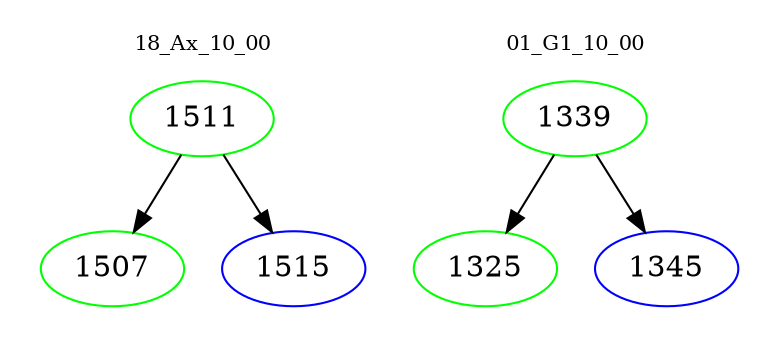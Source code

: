 digraph{
subgraph cluster_0 {
color = white
label = "18_Ax_10_00";
fontsize=10;
T0_1511 [label="1511", color="green"]
T0_1511 -> T0_1507 [color="black"]
T0_1507 [label="1507", color="green"]
T0_1511 -> T0_1515 [color="black"]
T0_1515 [label="1515", color="blue"]
}
subgraph cluster_1 {
color = white
label = "01_G1_10_00";
fontsize=10;
T1_1339 [label="1339", color="green"]
T1_1339 -> T1_1325 [color="black"]
T1_1325 [label="1325", color="green"]
T1_1339 -> T1_1345 [color="black"]
T1_1345 [label="1345", color="blue"]
}
}
